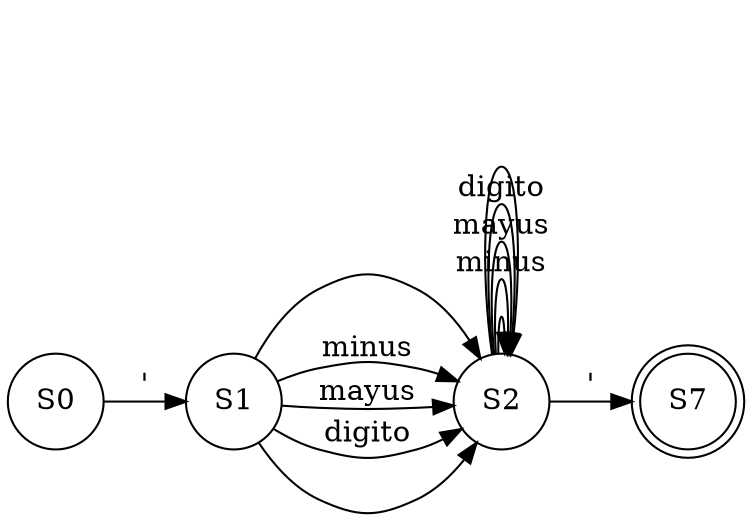 digraph G{
rankdir=LR
node[shape=circle]
concentrate=true
nodoS0[label="S0"];

nodoS1[label="S1"];

nodoS0->nodoS1[label="\'"];

nodoS1[label="S1"];

nodoS2[label="S2"];

nodoS1->nodoS2[label="\n"];

nodoS2[label="S2"];

nodoS1->nodoS2[label="minus"];

nodoS2[label="S2"];

nodoS1->nodoS2[label="mayus"];

nodoS2[label="S2"];

nodoS1->nodoS2[label="digito"];

nodoS2[label="S2"];

nodoS1->nodoS2[label=" "];

nodoS2[label="S2"];

nodoS2[label="S2"];

nodoS2->nodoS2[label="\n"];

nodoS2[label="S2"];

nodoS2->nodoS2[label="minus"];

nodoS2[label="S2"];

nodoS2->nodoS2[label="mayus"];

nodoS2[label="S2"];

nodoS2->nodoS2[label="digito"];

nodoS2[label="S2"];

nodoS2->nodoS2[label=" "];

nodoS7[label="S7"];

nodoS2->nodoS7[label="\'"];

nodoS7[label="S7"][shape=doublecircle];

}
